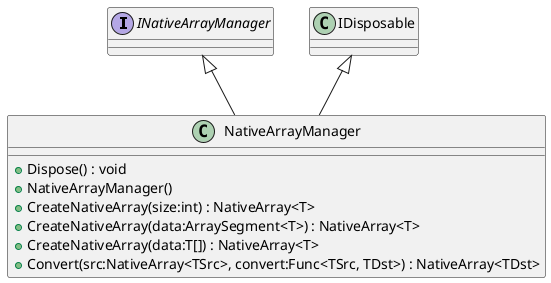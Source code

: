 @startuml
interface INativeArrayManager {
}
class NativeArrayManager {
    + Dispose() : void
    + NativeArrayManager()
    + CreateNativeArray(size:int) : NativeArray<T>
    + CreateNativeArray(data:ArraySegment<T>) : NativeArray<T>
    + CreateNativeArray(data:T[]) : NativeArray<T>
    + Convert(src:NativeArray<TSrc>, convert:Func<TSrc, TDst>) : NativeArray<TDst>
}
INativeArrayManager <|-- NativeArrayManager
IDisposable <|-- NativeArrayManager
@enduml
